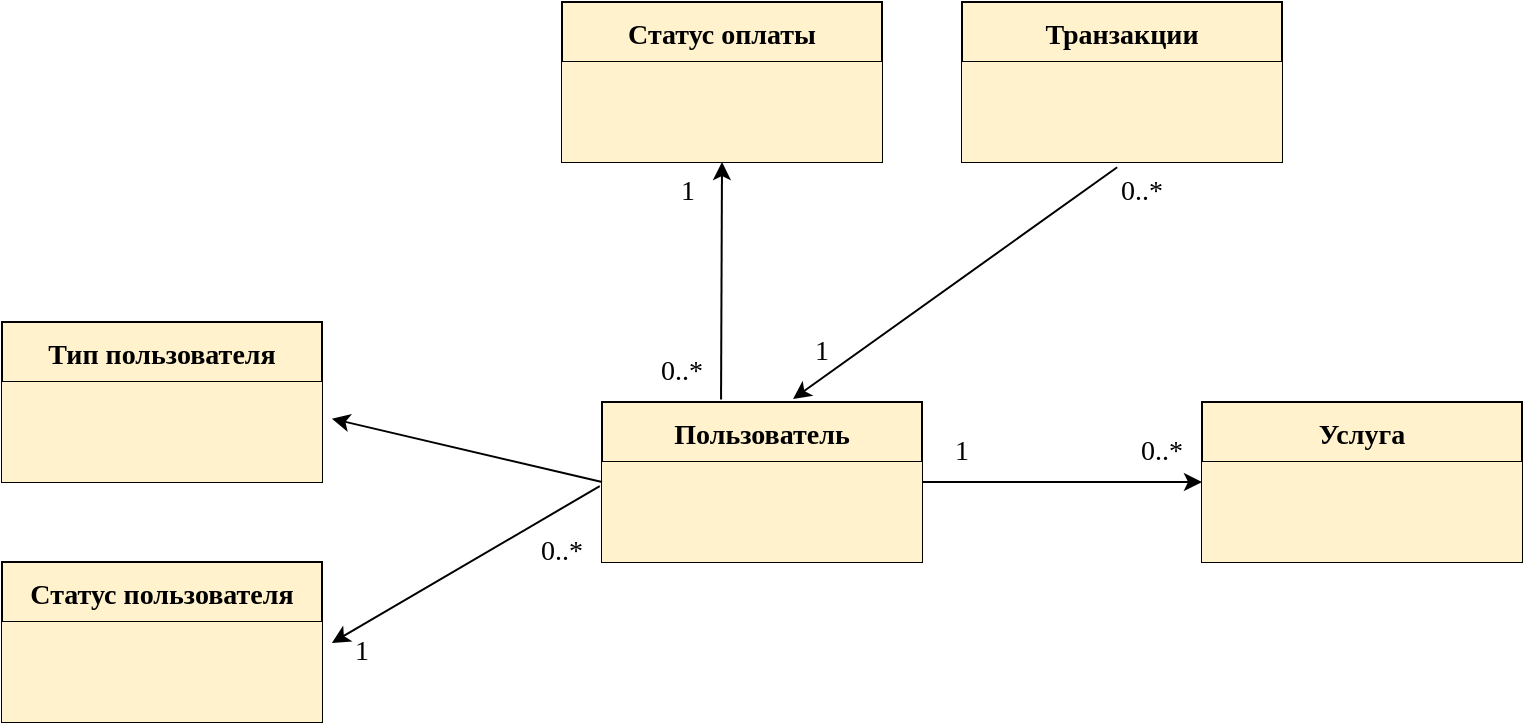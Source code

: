 <mxfile version="20.5.1" type="device"><diagram id="VjezQj8_NK2_to4GXOAZ" name="Страница 1"><mxGraphModel dx="893" dy="998" grid="1" gridSize="10" guides="1" tooltips="1" connect="1" arrows="1" fold="1" page="1" pageScale="1" pageWidth="827" pageHeight="1169" math="0" shadow="0"><root><mxCell id="0"/><mxCell id="1" parent="0"/><mxCell id="iGOiOu15s6C4RSsyW-mP-55" value="Статус пользователя" style="swimlane;fontStyle=1;childLayout=stackLayout;horizontal=1;startSize=30;horizontalStack=0;resizeParent=1;resizeParentMax=0;resizeLast=0;collapsible=1;marginBottom=0;strokeColor=#000000;fontSize=14;fillColor=#FFF2CC;fontFamily=Times New Roman;" vertex="1" parent="1"><mxGeometry x="40" y="400" width="160" height="80" as="geometry"/></mxCell><mxCell id="iGOiOu15s6C4RSsyW-mP-58" value="" style="text;strokeColor=none;fillColor=#FFF2CC;align=left;verticalAlign=middle;spacingLeft=4;spacingRight=4;overflow=hidden;points=[[0,0.5],[1,0.5]];portConstraint=eastwest;rotatable=0;fontSize=14;" vertex="1" parent="iGOiOu15s6C4RSsyW-mP-55"><mxGeometry y="30" width="160" height="50" as="geometry"/></mxCell><mxCell id="iGOiOu15s6C4RSsyW-mP-59" value="Тип пользователя" style="swimlane;fontStyle=1;childLayout=stackLayout;horizontal=1;startSize=30;horizontalStack=0;resizeParent=1;resizeParentMax=0;resizeLast=0;collapsible=1;marginBottom=0;strokeColor=#000000;fontSize=14;fillColor=#FFF2CC;fontFamily=Times New Roman;" vertex="1" parent="1"><mxGeometry x="40" y="280" width="160" height="80" as="geometry"/></mxCell><mxCell id="iGOiOu15s6C4RSsyW-mP-60" value="" style="text;strokeColor=none;fillColor=#FFF2CC;align=left;verticalAlign=middle;spacingLeft=4;spacingRight=4;overflow=hidden;points=[[0,0.5],[1,0.5]];portConstraint=eastwest;rotatable=0;fontSize=14;" vertex="1" parent="iGOiOu15s6C4RSsyW-mP-59"><mxGeometry y="30" width="160" height="50" as="geometry"/></mxCell><mxCell id="iGOiOu15s6C4RSsyW-mP-65" value="Услуга" style="swimlane;fontStyle=1;childLayout=stackLayout;horizontal=1;startSize=30;horizontalStack=0;resizeParent=1;resizeParentMax=0;resizeLast=0;collapsible=1;marginBottom=0;strokeColor=#000000;fontSize=14;fillColor=#FFF2CC;fontFamily=Times New Roman;" vertex="1" parent="1"><mxGeometry x="640" y="320" width="160" height="80" as="geometry"/></mxCell><mxCell id="iGOiOu15s6C4RSsyW-mP-66" value="" style="text;strokeColor=none;fillColor=#FFF2CC;align=left;verticalAlign=middle;spacingLeft=4;spacingRight=4;overflow=hidden;points=[[0,0.5],[1,0.5]];portConstraint=eastwest;rotatable=0;fontSize=14;" vertex="1" parent="iGOiOu15s6C4RSsyW-mP-65"><mxGeometry y="30" width="160" height="50" as="geometry"/></mxCell><mxCell id="iGOiOu15s6C4RSsyW-mP-67" value="Транзакции" style="swimlane;fontStyle=1;childLayout=stackLayout;horizontal=1;startSize=30;horizontalStack=0;resizeParent=1;resizeParentMax=0;resizeLast=0;collapsible=1;marginBottom=0;strokeColor=#000000;fontSize=14;fillColor=#FFF2CC;fontFamily=Times New Roman;" vertex="1" parent="1"><mxGeometry x="520" y="120" width="160" height="80" as="geometry"/></mxCell><mxCell id="iGOiOu15s6C4RSsyW-mP-68" value="" style="text;strokeColor=none;fillColor=#FFF2CC;align=left;verticalAlign=middle;spacingLeft=4;spacingRight=4;overflow=hidden;points=[[0,0.5],[1,0.5]];portConstraint=eastwest;rotatable=0;fontSize=14;" vertex="1" parent="iGOiOu15s6C4RSsyW-mP-67"><mxGeometry y="30" width="160" height="50" as="geometry"/></mxCell><mxCell id="iGOiOu15s6C4RSsyW-mP-69" value="Статус оплаты" style="swimlane;fontStyle=1;childLayout=stackLayout;horizontal=1;startSize=30;horizontalStack=0;resizeParent=1;resizeParentMax=0;resizeLast=0;collapsible=1;marginBottom=0;strokeColor=#000000;fontSize=14;fillColor=#FFF2CC;fontFamily=Times New Roman;" vertex="1" parent="1"><mxGeometry x="320" y="120" width="160" height="80" as="geometry"/></mxCell><mxCell id="iGOiOu15s6C4RSsyW-mP-70" value="" style="text;strokeColor=none;fillColor=#FFF2CC;align=left;verticalAlign=middle;spacingLeft=4;spacingRight=4;overflow=hidden;points=[[0,0.5],[1,0.5]];portConstraint=eastwest;rotatable=0;fontSize=14;" vertex="1" parent="iGOiOu15s6C4RSsyW-mP-69"><mxGeometry y="30" width="160" height="50" as="geometry"/></mxCell><mxCell id="iGOiOu15s6C4RSsyW-mP-71" value="Пользователь" style="swimlane;fontStyle=1;childLayout=stackLayout;horizontal=1;startSize=30;horizontalStack=0;resizeParent=1;resizeParentMax=0;resizeLast=0;collapsible=1;marginBottom=0;strokeColor=#000000;fontSize=14;fillColor=#FFF2CC;fontFamily=Times New Roman;" vertex="1" parent="1"><mxGeometry x="340" y="320" width="160" height="80" as="geometry"/></mxCell><mxCell id="iGOiOu15s6C4RSsyW-mP-72" value="" style="text;strokeColor=none;fillColor=#FFF2CC;align=left;verticalAlign=middle;spacingLeft=4;spacingRight=4;overflow=hidden;points=[[0,0.5],[1,0.5]];portConstraint=eastwest;rotatable=0;fontSize=14;" vertex="1" parent="iGOiOu15s6C4RSsyW-mP-71"><mxGeometry y="30" width="160" height="50" as="geometry"/></mxCell><mxCell id="iGOiOu15s6C4RSsyW-mP-74" value="" style="endArrow=classic;html=1;rounded=0;fontFamily=Times New Roman;fontSize=14;exitX=0.372;exitY=-0.016;exitDx=0;exitDy=0;exitPerimeter=0;entryX=0.5;entryY=1;entryDx=0;entryDy=0;" edge="1" parent="1" source="iGOiOu15s6C4RSsyW-mP-71" target="iGOiOu15s6C4RSsyW-mP-69"><mxGeometry width="50" height="50" relative="1" as="geometry"><mxPoint x="400" y="490" as="sourcePoint"/><mxPoint x="450" y="440" as="targetPoint"/></mxGeometry></mxCell><mxCell id="iGOiOu15s6C4RSsyW-mP-75" value="" style="endArrow=classic;html=1;rounded=0;fontFamily=Times New Roman;fontSize=14;exitX=0.485;exitY=1.052;exitDx=0;exitDy=0;exitPerimeter=0;entryX=0.597;entryY=-0.019;entryDx=0;entryDy=0;entryPerimeter=0;" edge="1" parent="1" source="iGOiOu15s6C4RSsyW-mP-68" target="iGOiOu15s6C4RSsyW-mP-71"><mxGeometry width="50" height="50" relative="1" as="geometry"><mxPoint x="400" y="490" as="sourcePoint"/><mxPoint x="530" y="320" as="targetPoint"/></mxGeometry></mxCell><mxCell id="iGOiOu15s6C4RSsyW-mP-76" value="" style="endArrow=classic;html=1;rounded=0;fontFamily=Times New Roman;fontSize=14;exitX=0;exitY=0.5;exitDx=0;exitDy=0;entryX=1.031;entryY=0.367;entryDx=0;entryDy=0;entryPerimeter=0;" edge="1" parent="1" source="iGOiOu15s6C4RSsyW-mP-71" target="iGOiOu15s6C4RSsyW-mP-60"><mxGeometry width="50" height="50" relative="1" as="geometry"><mxPoint x="400" y="490" as="sourcePoint"/><mxPoint x="450" y="440" as="targetPoint"/></mxGeometry></mxCell><mxCell id="iGOiOu15s6C4RSsyW-mP-77" value="" style="endArrow=classic;html=1;rounded=0;fontFamily=Times New Roman;fontSize=14;exitX=-0.007;exitY=0.241;exitDx=0;exitDy=0;exitPerimeter=0;entryX=1.031;entryY=0.209;entryDx=0;entryDy=0;entryPerimeter=0;" edge="1" parent="1" source="iGOiOu15s6C4RSsyW-mP-72" target="iGOiOu15s6C4RSsyW-mP-58"><mxGeometry width="50" height="50" relative="1" as="geometry"><mxPoint x="400" y="490" as="sourcePoint"/><mxPoint x="450" y="440" as="targetPoint"/></mxGeometry></mxCell><mxCell id="iGOiOu15s6C4RSsyW-mP-78" value="" style="endArrow=classic;html=1;rounded=0;fontFamily=Times New Roman;fontSize=14;entryX=0;entryY=0.5;entryDx=0;entryDy=0;" edge="1" parent="1" target="iGOiOu15s6C4RSsyW-mP-65"><mxGeometry width="50" height="50" relative="1" as="geometry"><mxPoint x="500" y="360" as="sourcePoint"/><mxPoint x="550" y="310" as="targetPoint"/></mxGeometry></mxCell><mxCell id="iGOiOu15s6C4RSsyW-mP-79" value="0..*" style="text;html=1;strokeColor=none;fillColor=none;align=center;verticalAlign=middle;whiteSpace=wrap;rounded=0;fontFamily=Times New Roman;fontSize=14;" vertex="1" parent="1"><mxGeometry x="290" y="380" width="60" height="30" as="geometry"/></mxCell><mxCell id="iGOiOu15s6C4RSsyW-mP-81" value="0..*" style="text;html=1;strokeColor=none;fillColor=none;align=center;verticalAlign=middle;whiteSpace=wrap;rounded=0;fontFamily=Times New Roman;fontSize=14;" vertex="1" parent="1"><mxGeometry x="350" y="290" width="60" height="30" as="geometry"/></mxCell><mxCell id="iGOiOu15s6C4RSsyW-mP-82" value="0..*" style="text;html=1;strokeColor=none;fillColor=none;align=center;verticalAlign=middle;whiteSpace=wrap;rounded=0;fontFamily=Times New Roman;fontSize=14;" vertex="1" parent="1"><mxGeometry x="580" y="200" width="60" height="30" as="geometry"/></mxCell><mxCell id="iGOiOu15s6C4RSsyW-mP-83" value="0..*" style="text;html=1;strokeColor=none;fillColor=none;align=center;verticalAlign=middle;whiteSpace=wrap;rounded=0;fontFamily=Times New Roman;fontSize=14;" vertex="1" parent="1"><mxGeometry x="590" y="330" width="60" height="30" as="geometry"/></mxCell><mxCell id="iGOiOu15s6C4RSsyW-mP-84" value="1" style="text;html=1;strokeColor=none;fillColor=none;align=center;verticalAlign=middle;whiteSpace=wrap;rounded=0;fontFamily=Times New Roman;fontSize=14;" vertex="1" parent="1"><mxGeometry x="190" y="430" width="60" height="30" as="geometry"/></mxCell><mxCell id="iGOiOu15s6C4RSsyW-mP-85" value="1" style="text;html=1;strokeColor=none;fillColor=none;align=center;verticalAlign=middle;whiteSpace=wrap;rounded=0;fontFamily=Times New Roman;fontSize=14;" vertex="1" parent="1"><mxGeometry x="353" y="200" width="60" height="30" as="geometry"/></mxCell><mxCell id="iGOiOu15s6C4RSsyW-mP-87" value="1" style="text;html=1;strokeColor=none;fillColor=none;align=center;verticalAlign=middle;whiteSpace=wrap;rounded=0;fontFamily=Times New Roman;fontSize=14;" vertex="1" parent="1"><mxGeometry x="420" y="280" width="60" height="30" as="geometry"/></mxCell><mxCell id="iGOiOu15s6C4RSsyW-mP-88" value="1" style="text;html=1;strokeColor=none;fillColor=none;align=center;verticalAlign=middle;whiteSpace=wrap;rounded=0;fontFamily=Times New Roman;fontSize=14;" vertex="1" parent="1"><mxGeometry x="490" y="330" width="60" height="30" as="geometry"/></mxCell></root></mxGraphModel></diagram></mxfile>